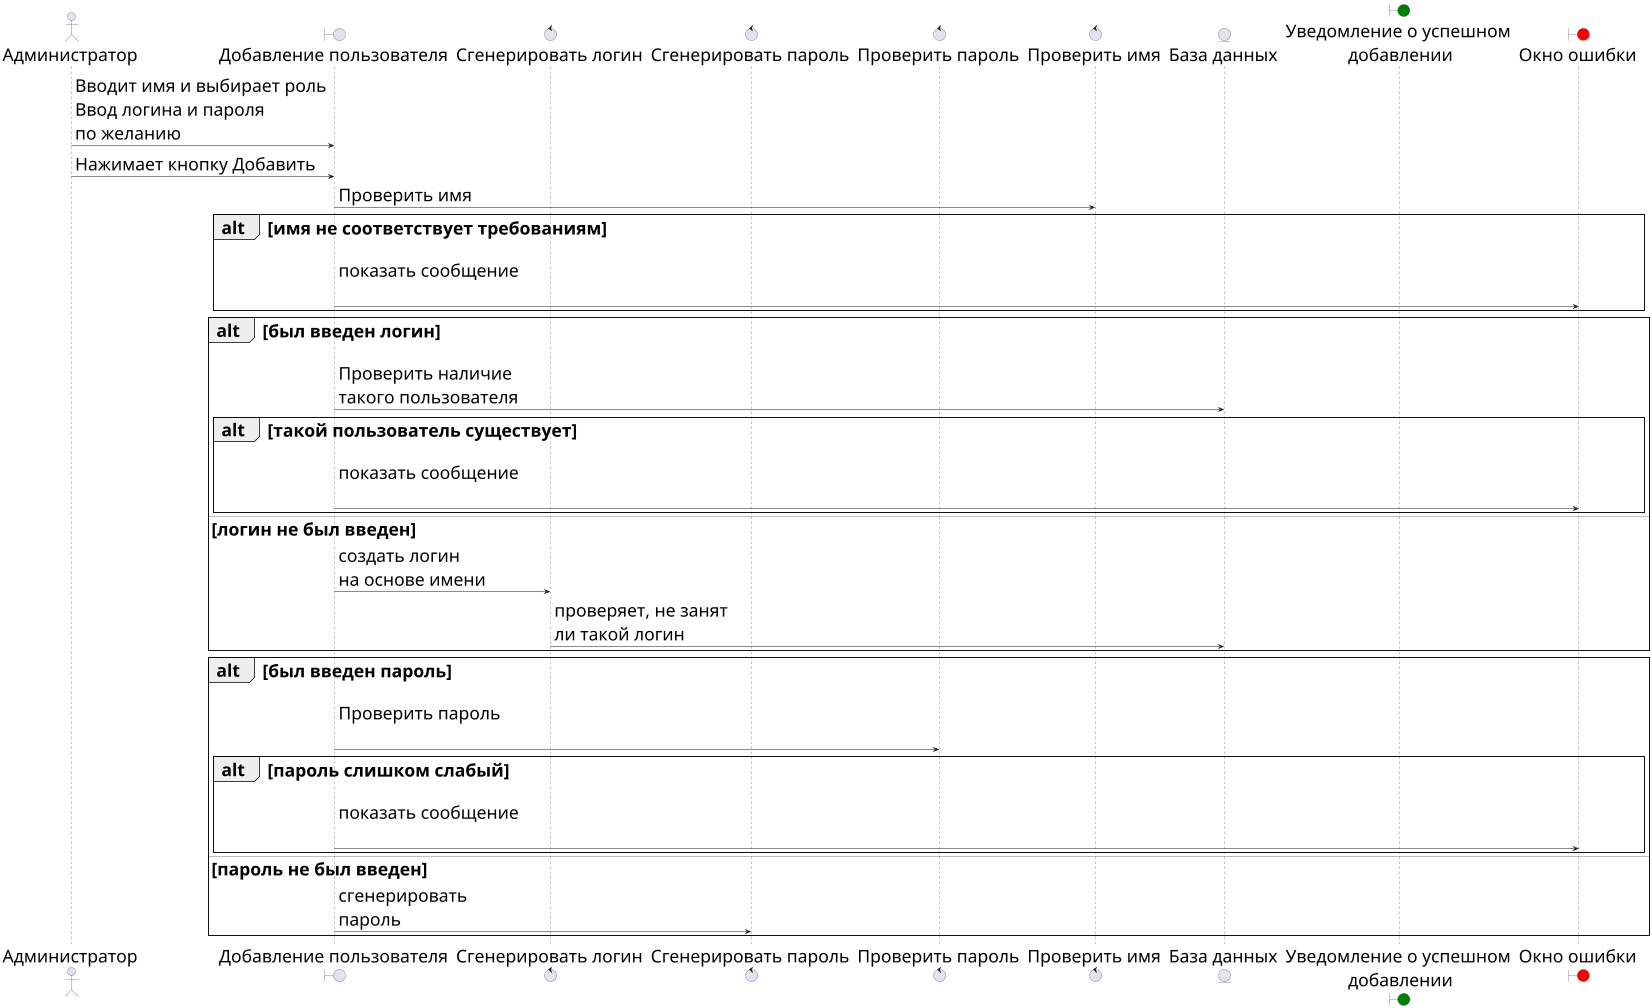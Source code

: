 @startuml add_user_sequence

skinparam defaultFontSize 35
scale 0.5

actor Администратор as admin

boundary "Добавление пользователя" as add_user_screen

control "Сгенерировать логин" as generate_login
control "Сгенерировать пароль" as generate_password
control "Проверить пароль" as check_password
control "Проверить имя" as check_name

entity "База данных" as db

boundary "Уведомление о успешном\n добавлении" as added_info_screen #green
boundary "Окно ошибки" as error_screen #red

admin -> add_user_screen : Вводит имя и выбирает роль\nВвод логина и пароля\nпо желанию
admin -> add_user_screen : Нажимает кнопку Добавить
add_user_screen -> check_name : Проверить имя
alt имя не соответствует требованиям
  add_user_screen -> error_screen : показать сообщение\n
end
alt был введен логин
  add_user_screen -> db : Проверить наличие\nтакого пользователя
  alt такой пользователь существует
    add_user_screen -> error_screen : показать сообщение\n
    end
else логин не был введен
  add_user_screen -> generate_login : создать логин\nна основе имени
  generate_login -> db : проверяет, не занят\nли такой логин
end
alt был введен пароль
  add_user_screen -> check_password : Проверить пароль\n
  alt пароль слишком слабый
    add_user_screen -> error_screen : показать сообщение\n
    end
else пароль не был введен
  add_user_screen -> generate_password : сгенерировать\nпароль
end
@enduml